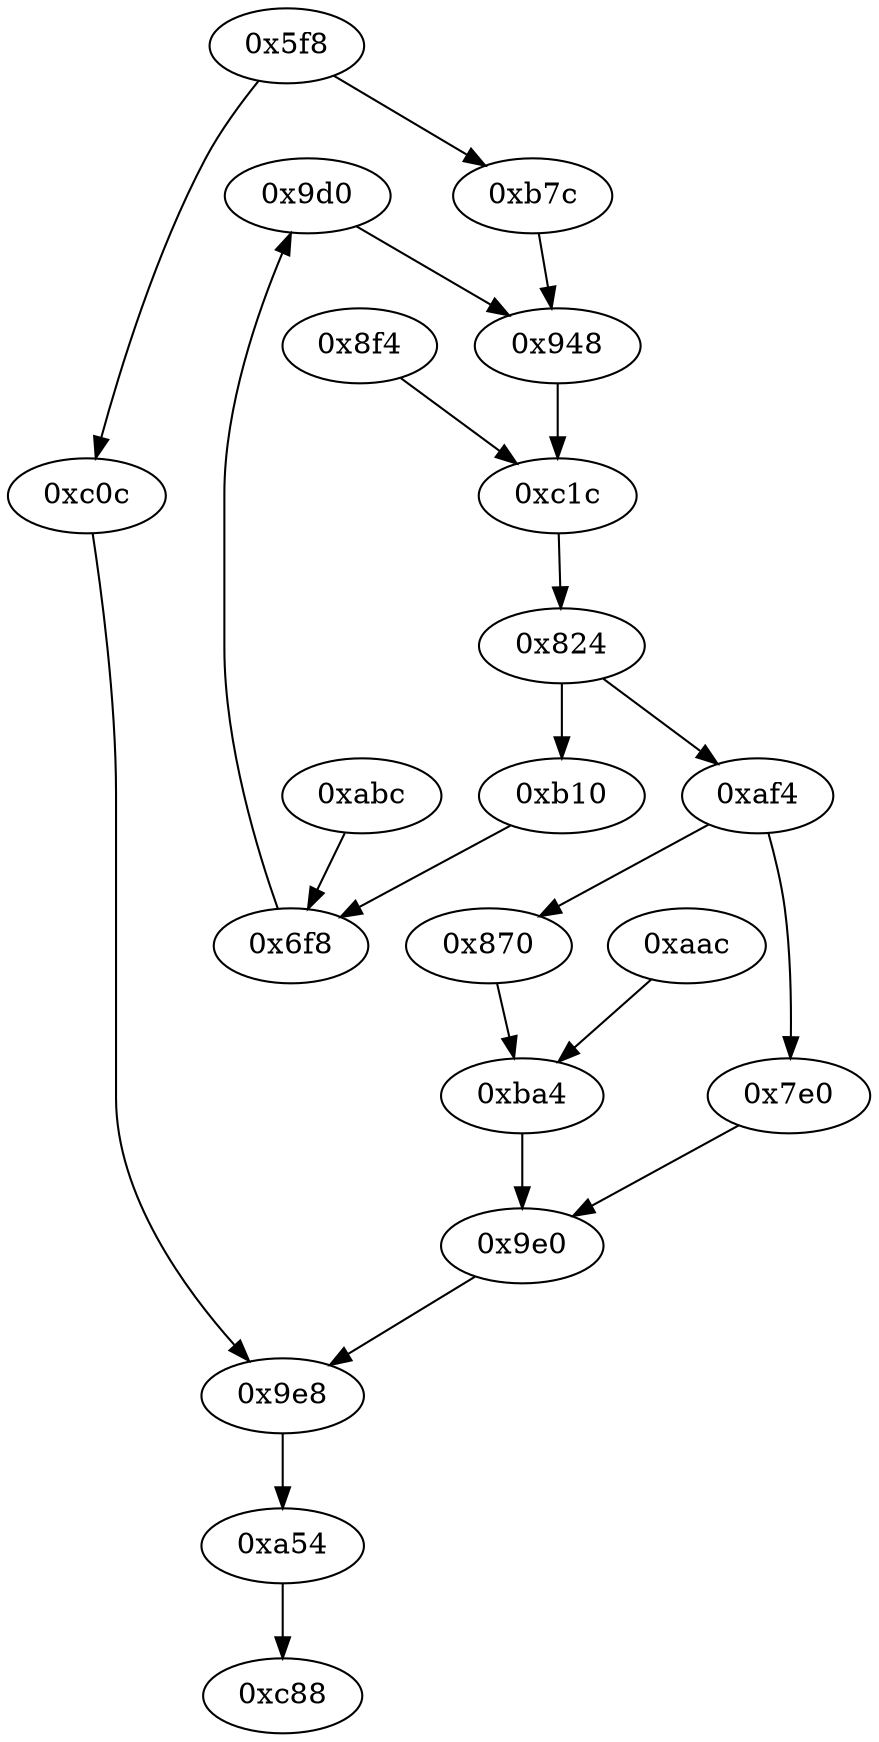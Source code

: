 strict digraph "" {
	"0x9d0"	 [opcode="[u'ldr', u'str', u'ldr', u'b']"];
	"0x948"	 [opcode="[u'ldr', u'ldr', u'str', u'ldr', u'str', u'ldr', u'ldr', u'rsb', u'mvn', u'mul', u'mvn', u'ldr', u'orr', u'mov', u'cmn', u'mov', \
u'ldr', u'cmp', u'mov', u'mov', u'mov', u'cmn', u'mov', u'mov', u'teq', u'mov', u'b']"];
	"0x9d0" -> "0x948";
	"0x8f4"	 [opcode="[u'ldr', u'ldr', u'b']"];
	"0xc1c"	 [opcode="[u'ldr', u'ldr', u'cmp', u'mov', u'strb', u'ldr', u'ldr', u'ldr', u'add', u'sub', u'sub', u'mul', u'mvn', u'ldr', u'ldr', u'orr', \
u'mov', u'cmn', u'mov', u'cmp', u'mov', u'mov', u'mov', u'cmn', u'mov', u'mov', u'b']"];
	"0x8f4" -> "0xc1c";
	"0xc0c"	 [opcode="[u'mov']"];
	"0x9e8"	 [opcode="[u'ldr', u'str', u'ldr', u'ldr', u'ldr', u'ldr', u'add', u'sub', u'sub', u'mul', u'eor', u'and', u'ldr', u'mov', u'mov', u'ldr', \
u'cmp', u'mov', u'cmp', u'mov', u'mov', u'cmp', u'mov', u'mov', u'teq', u'mov', u'b']"];
	"0xc0c" -> "0x9e8";
	"0xc88"	 [opcode="[u'ldr', u'sub', u'pop']"];
	"0x824"	 [opcode="[u'ldrb', u'ldr', u'ldr', u'cmp', u'mov', u'b']"];
	"0xb10"	 [opcode="[u'ldr', u'ldr', u'ldr', u'ldr', u'ldr', u'mov', u'sub', u'cmp', u'sub', u'mov', u'add', u'mul', u'mov', u'mvn', u'ldr', u'orr', \
u'cmn', u'mov', u'teq', u'ldr', u'mov', u'cmn', u'mov', u'mov', u'cmp', u'mov', u'b']"];
	"0x824" -> "0xb10";
	"0xaf4"	 [opcode="[u'ldr', u'ldr', u'ldr', u'ldr', u'cmp', u'mov', u'b']"];
	"0x824" -> "0xaf4";
	"0x6f8"	 [opcode="[u'ldr', u'ldr', u'smull', u'asr', u'add', u'ldr', u'add', u'sub', u'mul', u'mla', u'str', u'ldr', u'smull', u'asr', u'add', u'ldr', \
u'str', u'ldr', u'ldr', u'ldr', u'sub', u'sub', u'add', u'mul', u'eor', u'and', u'ldr', u'ldr', u'ldr', u'mov', u'mov', u'cmp', \
u'mov', u'cmp', u'mov', u'mov', u'cmp', u'mov', u'mov', u'b']"];
	"0xb10" -> "0x6f8";
	"0xa54"	 [opcode="[u'ldr', u'mov', u'ldr', u'sub', u'mul', u'eor', u'and', u'ldr', u'mov', u'mov', u'ldr', u'ldr', u'cmp', u'mov', u'teq', u'ldr', \
u'mov', u'cmp', u'mov', u'cmp', u'mov', u'b']"];
	"0xa54" -> "0xc88";
	"0xc1c" -> "0x824";
	"0xb7c"	 [opcode="[u'ldr', u'ldr', u'ldrb', u'str', u'mov', u'str', u'ldr']"];
	"0xb7c" -> "0x948";
	"0x7e0"	 [opcode="[u'ldr', u'bl', u'mov', u'b']"];
	"0x9e0"	 [opcode="[u'mov', u'b']"];
	"0x7e0" -> "0x9e0";
	"0x870"	 [opcode="[u'ldr', u'mov', u'ldr', u'rsb', u'mvn', u'mul', u'mov', u'eor', u'and', u'ldr', u'mov', u'ldr', u'cmp', u'mov', u'teq', u'ldr', \
u'mov', u'cmp', u'mov', u'mov', u'cmp', u'mov', u'b']"];
	"0xba4"	 [opcode="[u'ldr', u'bl', u'ldr', u'mov', u'ldr', u'ldr', u'ldr', u'cmp', u'mov', u'rsb', u'mvn', u'mul', u'mvn', u'mov', u'orr', u'ldr', \
u'cmn', u'mov', u'teq', u'ldr', u'mov', u'cmn', u'mov', u'cmp', u'mov', u'b']"];
	"0x870" -> "0xba4";
	"0x948" -> "0xc1c";
	"0xaf4" -> "0x7e0";
	"0xaf4" -> "0x870";
	"0xaac"	 [opcode="[u'ldr', u'bl', u'mov', u'b']"];
	"0xaac" -> "0xba4";
	"0x6f8" -> "0x9d0";
	"0x9e0" -> "0x9e8";
	"0x9e8" -> "0xa54";
	"0xba4" -> "0x9e0";
	"0xabc"	 [opcode="[u'ldr', u'ldr', u'ldr', u'ldr', u'ldr', u'ldr', u'ldr', u'ldr', u'ldr', u'ldr', u'ldr', u'ldr', u'ldr', u'b']"];
	"0xabc" -> "0x6f8";
	"0x5f8"	 [opcode="[u'push', u'add', u'sub', u'str', u'cmp', u'mvn', u'ldr', u'ldr', u'ldr', u'ldr', u'mov', u'ldr', u'str', u'ldr', u'ldr', u'ldr', \
u'str', u'ldr', u'str', u'ldr', u'str', u'ldr', u'str', u'ldr', u'str', u'ldr', u'str', u'ldr', u'ldr', u'add', u'str', u'ldr', \
u'add', u'str', u'ldr', u'add', u'str', u'str', u'str', u'str', u'b']"];
	"0x5f8" -> "0xc0c";
	"0x5f8" -> "0xb7c";
}
